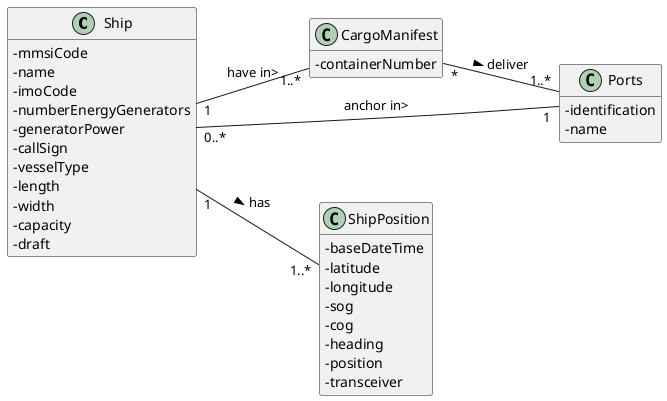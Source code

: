 @startuml

hide methods
left to right direction
skinparam classAttributeIconSize 0



class Ship {
-mmsiCode
-name
-imoCode
-numberEnergyGenerators
-generatorPower
-callSign
-vesselType
-length
-width
-capacity
-draft
}



class CargoManifest {
-containerNumber
}


class Ports {
-identification
-name
}


class ShipPosition {
-baseDateTime
-latitude
-longitude
-sog
-cog
-heading
-position
-transceiver
}



CargoManifest "*" -- "1..*" Ports : deliver >


Ship "1" -- "1..*" ShipPosition : has >
Ship "0..*"--"1" Ports: anchor in>
Ship "1"--"1..*" CargoManifest: have in>


@enduml